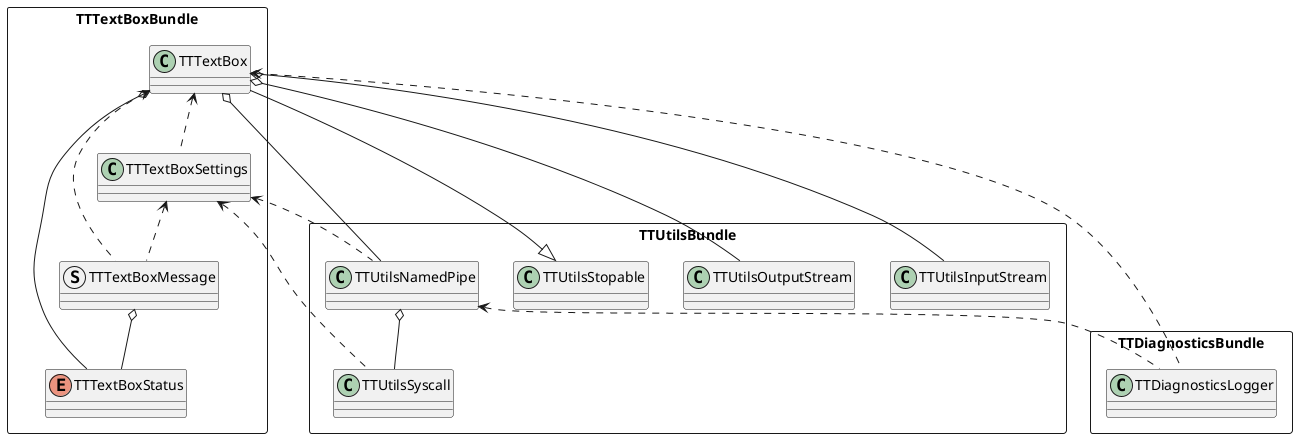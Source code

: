 @startuml

package TTTextBoxBundle <<Rectangle>> {
  class TTTextBox
  struct TTTextBoxMessage
  class TTTextBoxSettings
  enum TTTextBoxStatus
}

package TTDiagnosticsBundle <<Rectangle>> {
  class TTDiagnosticsLogger
}

package TTUtilsBundle <<Rectangle>> {
  class TTUtilsOutputStream
  class TTUtilsInputStream
  class TTUtilsSyscall
  class TTUtilsNamedPipe
  class TTUtilsStopable
}

TTTextBox --|> TTUtilsStopable
TTTextBox o-- TTUtilsOutputStream
TTTextBox o-- TTUtilsInputStream
TTTextBox o-- TTUtilsNamedPipe
TTTextBox o-- TTTextBoxStatus
TTTextBox <.. TTDiagnosticsLogger
TTTextBox <.. TTTextBoxSettings
TTTextBox <.. TTTextBoxMessage
TTTextBoxSettings <.. TTUtilsSyscall
TTTextBoxSettings <.. TTUtilsNamedPipe
TTTextBoxSettings <.. TTTextBoxMessage
TTTextBoxMessage o-- TTTextBoxStatus
TTUtilsNamedPipe o-- TTUtilsSyscall
TTUtilsNamedPipe <.. TTDiagnosticsLogger

@enduml
